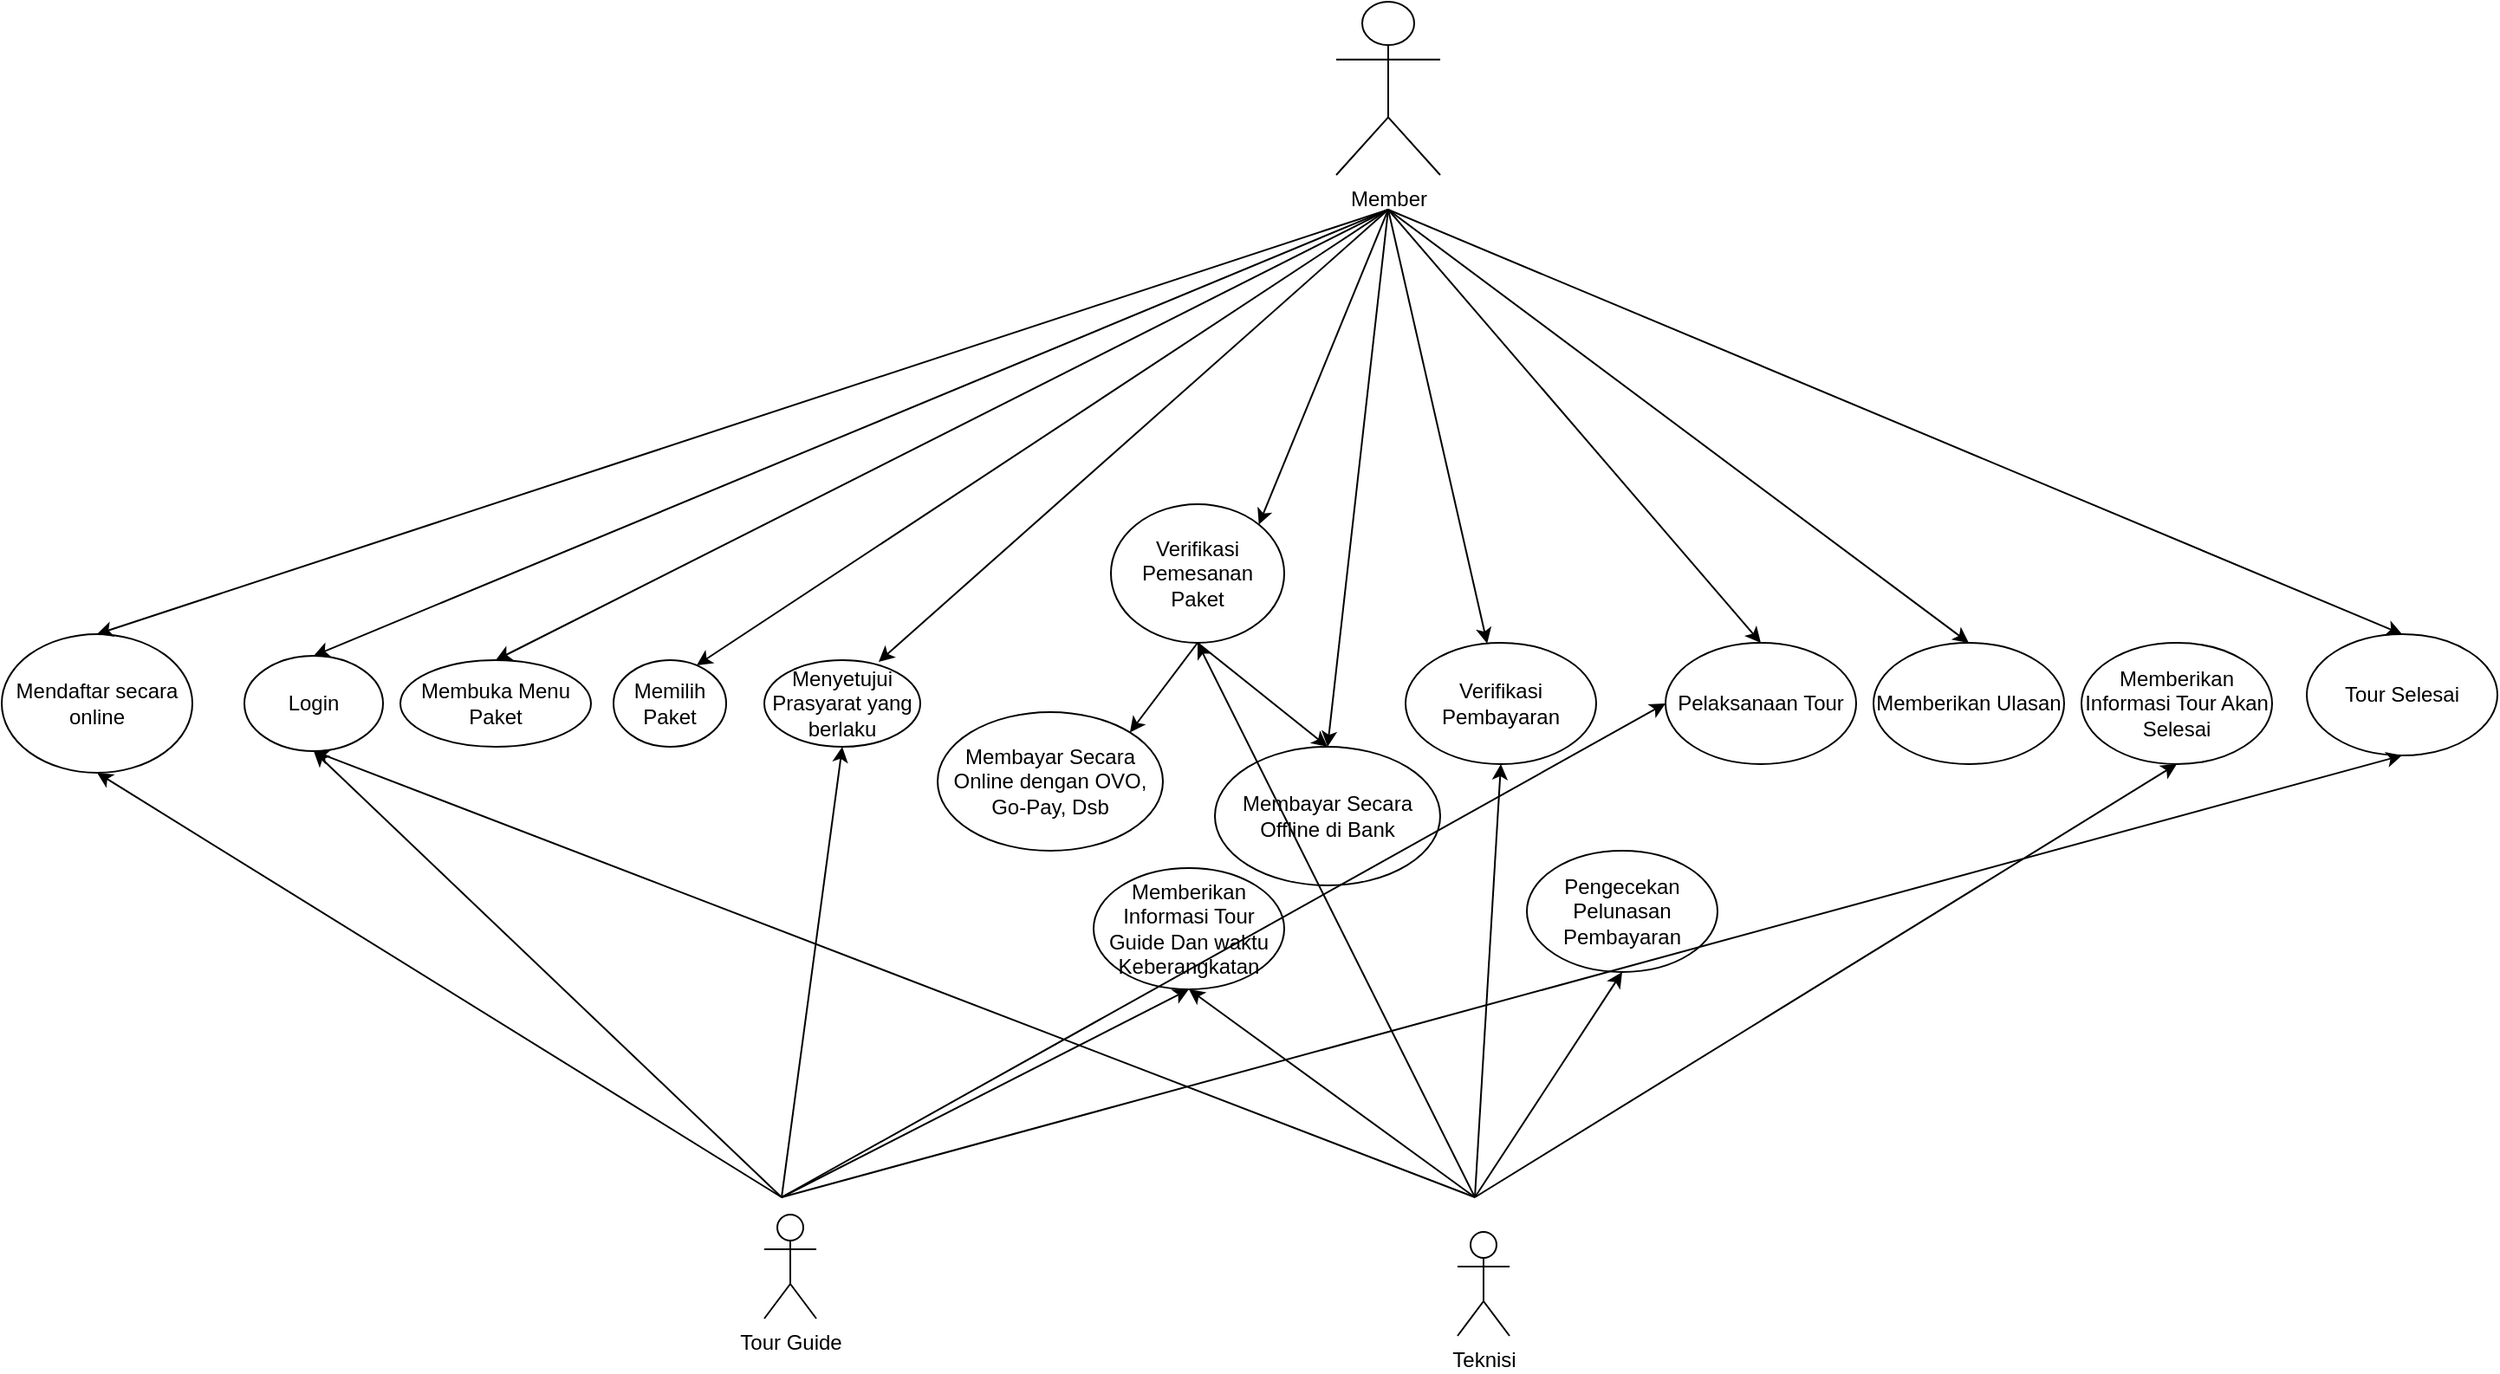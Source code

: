 <mxfile version="12.7.9" type="github"><diagram id="0qJjZKYnqWBqrg-T3vwp" name="Page-1"><mxGraphModel dx="1198" dy="671" grid="1" gridSize="10" guides="1" tooltips="1" connect="1" arrows="1" fold="1" page="1" pageScale="1" pageWidth="850" pageHeight="1100" math="0" shadow="0"><root><mxCell id="0"/><mxCell id="1" parent="0"/><mxCell id="lJs_74BfB78AcvyBBqLS-1" value="Member" style="shape=umlActor;verticalLabelPosition=bottom;labelBackgroundColor=#ffffff;verticalAlign=top;html=1;" vertex="1" parent="1"><mxGeometry x="890" y="150" width="60" height="100" as="geometry"/></mxCell><mxCell id="lJs_74BfB78AcvyBBqLS-2" value="Mendaftar secara online " style="ellipse;whiteSpace=wrap;html=1;" vertex="1" parent="1"><mxGeometry x="120" y="515" width="110" height="80" as="geometry"/></mxCell><mxCell id="lJs_74BfB78AcvyBBqLS-3" value="Login" style="ellipse;whiteSpace=wrap;html=1;" vertex="1" parent="1"><mxGeometry x="260" y="527.5" width="80" height="55" as="geometry"/></mxCell><mxCell id="lJs_74BfB78AcvyBBqLS-4" value="Membuka Menu Paket" style="ellipse;whiteSpace=wrap;html=1;" vertex="1" parent="1"><mxGeometry x="350" y="530" width="110" height="50" as="geometry"/></mxCell><mxCell id="lJs_74BfB78AcvyBBqLS-5" value="Memilih Paket" style="ellipse;whiteSpace=wrap;html=1;" vertex="1" parent="1"><mxGeometry x="473" y="530" width="65" height="50" as="geometry"/></mxCell><mxCell id="lJs_74BfB78AcvyBBqLS-6" value="Menyetujui Prasyarat yang berlaku" style="ellipse;whiteSpace=wrap;html=1;" vertex="1" parent="1"><mxGeometry x="560" y="530" width="90" height="50" as="geometry"/></mxCell><mxCell id="lJs_74BfB78AcvyBBqLS-10" value="Membayar Secara Offline di Bank" style="ellipse;whiteSpace=wrap;html=1;" vertex="1" parent="1"><mxGeometry x="820" y="580" width="130" height="80" as="geometry"/></mxCell><mxCell id="lJs_74BfB78AcvyBBqLS-11" value="Membayar Secara Online dengan OVO, Go-Pay, Dsb" style="ellipse;whiteSpace=wrap;html=1;" vertex="1" parent="1"><mxGeometry x="660" y="560" width="130" height="80" as="geometry"/></mxCell><mxCell id="lJs_74BfB78AcvyBBqLS-12" value="Verifikasi Pembayaran" style="ellipse;whiteSpace=wrap;html=1;" vertex="1" parent="1"><mxGeometry x="930" y="520" width="110" height="70" as="geometry"/></mxCell><mxCell id="lJs_74BfB78AcvyBBqLS-13" value="Memberikan Informasi Tour Guide Dan waktu Keberangkatan" style="ellipse;whiteSpace=wrap;html=1;" vertex="1" parent="1"><mxGeometry x="750" y="650" width="110" height="70" as="geometry"/></mxCell><mxCell id="lJs_74BfB78AcvyBBqLS-14" value="Pengecekan Pelunasan Pembayaran" style="ellipse;whiteSpace=wrap;html=1;" vertex="1" parent="1"><mxGeometry x="1000" y="640" width="110" height="70" as="geometry"/></mxCell><mxCell id="lJs_74BfB78AcvyBBqLS-15" value="Pelaksanaan Tour " style="ellipse;whiteSpace=wrap;html=1;" vertex="1" parent="1"><mxGeometry x="1080" y="520" width="110" height="70" as="geometry"/></mxCell><mxCell id="lJs_74BfB78AcvyBBqLS-16" value="Memberikan Informasi Tour Akan Selesai" style="ellipse;whiteSpace=wrap;html=1;" vertex="1" parent="1"><mxGeometry x="1320" y="520" width="110" height="70" as="geometry"/></mxCell><mxCell id="lJs_74BfB78AcvyBBqLS-17" value="Memberikan Ulasan" style="ellipse;whiteSpace=wrap;html=1;" vertex="1" parent="1"><mxGeometry x="1200" y="520" width="110" height="70" as="geometry"/></mxCell><mxCell id="lJs_74BfB78AcvyBBqLS-18" value="Tour Selesai" style="ellipse;whiteSpace=wrap;html=1;" vertex="1" parent="1"><mxGeometry x="1450" y="515" width="110" height="70" as="geometry"/></mxCell><mxCell id="lJs_74BfB78AcvyBBqLS-19" value="" style="endArrow=classic;html=1;entryX=0.5;entryY=0;entryDx=0;entryDy=0;" edge="1" parent="1" target="lJs_74BfB78AcvyBBqLS-2"><mxGeometry width="50" height="50" relative="1" as="geometry"><mxPoint x="920" y="270" as="sourcePoint"/><mxPoint x="250" y="360" as="targetPoint"/></mxGeometry></mxCell><mxCell id="lJs_74BfB78AcvyBBqLS-20" value="" style="endArrow=classic;html=1;entryX=0.5;entryY=0;entryDx=0;entryDy=0;" edge="1" parent="1" target="lJs_74BfB78AcvyBBqLS-3"><mxGeometry width="50" height="50" relative="1" as="geometry"><mxPoint x="920" y="270" as="sourcePoint"/><mxPoint x="330" y="375" as="targetPoint"/></mxGeometry></mxCell><mxCell id="lJs_74BfB78AcvyBBqLS-21" value="" style="endArrow=classic;html=1;entryX=0.5;entryY=0;entryDx=0;entryDy=0;" edge="1" parent="1" target="lJs_74BfB78AcvyBBqLS-4"><mxGeometry width="50" height="50" relative="1" as="geometry"><mxPoint x="920" y="270" as="sourcePoint"/><mxPoint x="480" y="385" as="targetPoint"/></mxGeometry></mxCell><mxCell id="lJs_74BfB78AcvyBBqLS-22" value="" style="endArrow=classic;html=1;entryX=0.738;entryY=0.06;entryDx=0;entryDy=0;entryPerimeter=0;" edge="1" parent="1" target="lJs_74BfB78AcvyBBqLS-5"><mxGeometry width="50" height="50" relative="1" as="geometry"><mxPoint x="920" y="270" as="sourcePoint"/><mxPoint x="550" y="380" as="targetPoint"/></mxGeometry></mxCell><mxCell id="lJs_74BfB78AcvyBBqLS-23" value="" style="endArrow=classic;html=1;entryX=0.733;entryY=0.02;entryDx=0;entryDy=0;entryPerimeter=0;" edge="1" parent="1" target="lJs_74BfB78AcvyBBqLS-6"><mxGeometry width="50" height="50" relative="1" as="geometry"><mxPoint x="920" y="270" as="sourcePoint"/><mxPoint x="560" y="390" as="targetPoint"/></mxGeometry></mxCell><mxCell id="lJs_74BfB78AcvyBBqLS-24" value="" style="endArrow=classic;html=1;entryX=0.5;entryY=0;entryDx=0;entryDy=0;" edge="1" parent="1" target="lJs_74BfB78AcvyBBqLS-10"><mxGeometry width="50" height="50" relative="1" as="geometry"><mxPoint x="920" y="270" as="sourcePoint"/><mxPoint x="645.97" y="551" as="targetPoint"/></mxGeometry></mxCell><mxCell id="lJs_74BfB78AcvyBBqLS-25" value="" style="endArrow=classic;html=1;entryX=1;entryY=0;entryDx=0;entryDy=0;exitX=0.5;exitY=1;exitDx=0;exitDy=0;" edge="1" parent="1" target="lJs_74BfB78AcvyBBqLS-11" source="lJs_74BfB78AcvyBBqLS-9"><mxGeometry width="50" height="50" relative="1" as="geometry"><mxPoint x="1000" y="170" as="sourcePoint"/><mxPoint x="655.97" y="561" as="targetPoint"/></mxGeometry></mxCell><mxCell id="lJs_74BfB78AcvyBBqLS-26" value="" style="endArrow=classic;html=1;" edge="1" parent="1" target="lJs_74BfB78AcvyBBqLS-12"><mxGeometry width="50" height="50" relative="1" as="geometry"><mxPoint x="920" y="270" as="sourcePoint"/><mxPoint x="913.891" y="610.251" as="targetPoint"/></mxGeometry></mxCell><mxCell id="lJs_74BfB78AcvyBBqLS-27" value="" style="endArrow=classic;html=1;entryX=0.5;entryY=0;entryDx=0;entryDy=0;" edge="1" parent="1" target="lJs_74BfB78AcvyBBqLS-15"><mxGeometry width="50" height="50" relative="1" as="geometry"><mxPoint x="920" y="270" as="sourcePoint"/><mxPoint x="1125" y="530" as="targetPoint"/></mxGeometry></mxCell><mxCell id="lJs_74BfB78AcvyBBqLS-28" value="" style="endArrow=classic;html=1;entryX=0.5;entryY=0;entryDx=0;entryDy=0;" edge="1" parent="1" target="lJs_74BfB78AcvyBBqLS-17"><mxGeometry width="50" height="50" relative="1" as="geometry"><mxPoint x="920" y="270" as="sourcePoint"/><mxPoint x="1255" y="535" as="targetPoint"/></mxGeometry></mxCell><mxCell id="lJs_74BfB78AcvyBBqLS-29" value="" style="endArrow=classic;html=1;entryX=0.5;entryY=0;entryDx=0;entryDy=0;" edge="1" parent="1" target="lJs_74BfB78AcvyBBqLS-18"><mxGeometry width="50" height="50" relative="1" as="geometry"><mxPoint x="920" y="270" as="sourcePoint"/><mxPoint x="1385" y="535" as="targetPoint"/></mxGeometry></mxCell><mxCell id="lJs_74BfB78AcvyBBqLS-30" value="Teknisi" style="shape=umlActor;verticalLabelPosition=bottom;labelBackgroundColor=#ffffff;verticalAlign=top;html=1;" vertex="1" parent="1"><mxGeometry x="960" y="860" width="30" height="60" as="geometry"/></mxCell><mxCell id="lJs_74BfB78AcvyBBqLS-31" value="Tour Guide" style="shape=umlActor;verticalLabelPosition=bottom;labelBackgroundColor=#ffffff;verticalAlign=top;html=1;" vertex="1" parent="1"><mxGeometry x="560" y="850" width="30" height="60" as="geometry"/></mxCell><mxCell id="lJs_74BfB78AcvyBBqLS-32" value="" style="endArrow=classic;html=1;entryX=0.5;entryY=1;entryDx=0;entryDy=0;" edge="1" parent="1" target="lJs_74BfB78AcvyBBqLS-3"><mxGeometry width="50" height="50" relative="1" as="geometry"><mxPoint x="970" y="840" as="sourcePoint"/><mxPoint x="750" y="680" as="targetPoint"/></mxGeometry></mxCell><mxCell id="lJs_74BfB78AcvyBBqLS-33" value="" style="endArrow=classic;html=1;entryX=0.5;entryY=1;entryDx=0;entryDy=0;" edge="1" parent="1" target="lJs_74BfB78AcvyBBqLS-9"><mxGeometry width="50" height="50" relative="1" as="geometry"><mxPoint x="970" y="840" as="sourcePoint"/><mxPoint x="310" y="592.5" as="targetPoint"/></mxGeometry></mxCell><mxCell id="lJs_74BfB78AcvyBBqLS-34" value="" style="endArrow=classic;html=1;entryX=0.5;entryY=1;entryDx=0;entryDy=0;" edge="1" parent="1" target="lJs_74BfB78AcvyBBqLS-13"><mxGeometry width="50" height="50" relative="1" as="geometry"><mxPoint x="970" y="840" as="sourcePoint"/><mxPoint x="750" y="605" as="targetPoint"/></mxGeometry></mxCell><mxCell id="lJs_74BfB78AcvyBBqLS-35" value="" style="endArrow=classic;html=1;entryX=0.5;entryY=1;entryDx=0;entryDy=0;" edge="1" parent="1" target="lJs_74BfB78AcvyBBqLS-14"><mxGeometry width="50" height="50" relative="1" as="geometry"><mxPoint x="970" y="840" as="sourcePoint"/><mxPoint x="1185" y="690" as="targetPoint"/></mxGeometry></mxCell><mxCell id="lJs_74BfB78AcvyBBqLS-36" value="" style="endArrow=classic;html=1;entryX=0.5;entryY=1;entryDx=0;entryDy=0;" edge="1" parent="1" target="lJs_74BfB78AcvyBBqLS-16"><mxGeometry width="50" height="50" relative="1" as="geometry"><mxPoint x="970" y="840" as="sourcePoint"/><mxPoint x="1325" y="690" as="targetPoint"/></mxGeometry></mxCell><mxCell id="lJs_74BfB78AcvyBBqLS-37" value="" style="endArrow=classic;html=1;entryX=0.5;entryY=1;entryDx=0;entryDy=0;" edge="1" parent="1" target="lJs_74BfB78AcvyBBqLS-2"><mxGeometry width="50" height="50" relative="1" as="geometry"><mxPoint x="570" y="840" as="sourcePoint"/><mxPoint x="690" y="680" as="targetPoint"/></mxGeometry></mxCell><mxCell id="lJs_74BfB78AcvyBBqLS-38" value="" style="endArrow=classic;html=1;entryX=0.5;entryY=1;entryDx=0;entryDy=0;" edge="1" parent="1" target="lJs_74BfB78AcvyBBqLS-3"><mxGeometry width="50" height="50" relative="1" as="geometry"><mxPoint x="570" y="840" as="sourcePoint"/><mxPoint x="185" y="605" as="targetPoint"/></mxGeometry></mxCell><mxCell id="lJs_74BfB78AcvyBBqLS-39" value="" style="endArrow=classic;html=1;entryX=0.5;entryY=1;entryDx=0;entryDy=0;" edge="1" parent="1" target="lJs_74BfB78AcvyBBqLS-6"><mxGeometry width="50" height="50" relative="1" as="geometry"><mxPoint x="570" y="840" as="sourcePoint"/><mxPoint x="490" y="750" as="targetPoint"/></mxGeometry></mxCell><mxCell id="lJs_74BfB78AcvyBBqLS-40" value="" style="endArrow=classic;html=1;entryX=0.5;entryY=1;entryDx=0;entryDy=0;" edge="1" parent="1" target="lJs_74BfB78AcvyBBqLS-13"><mxGeometry width="50" height="50" relative="1" as="geometry"><mxPoint x="570" y="840" as="sourcePoint"/><mxPoint x="840" y="760" as="targetPoint"/></mxGeometry></mxCell><mxCell id="lJs_74BfB78AcvyBBqLS-42" value="" style="endArrow=classic;html=1;entryX=0.5;entryY=1;entryDx=0;entryDy=0;" edge="1" parent="1" target="lJs_74BfB78AcvyBBqLS-18"><mxGeometry width="50" height="50" relative="1" as="geometry"><mxPoint x="570" y="840" as="sourcePoint"/><mxPoint x="1040" y="680" as="targetPoint"/></mxGeometry></mxCell><mxCell id="lJs_74BfB78AcvyBBqLS-43" value="" style="endArrow=classic;html=1;entryX=0;entryY=0.5;entryDx=0;entryDy=0;" edge="1" parent="1" target="lJs_74BfB78AcvyBBqLS-15"><mxGeometry width="50" height="50" relative="1" as="geometry"><mxPoint x="570" y="840" as="sourcePoint"/><mxPoint x="950" y="630" as="targetPoint"/></mxGeometry></mxCell><mxCell id="lJs_74BfB78AcvyBBqLS-9" value="Verifikasi Pemesanan Paket" style="ellipse;whiteSpace=wrap;html=1;" vertex="1" parent="1"><mxGeometry x="760" y="440" width="100" height="80" as="geometry"/></mxCell><mxCell id="lJs_74BfB78AcvyBBqLS-45" value="" style="endArrow=classic;html=1;entryX=1;entryY=0;entryDx=0;entryDy=0;" edge="1" parent="1" target="lJs_74BfB78AcvyBBqLS-9"><mxGeometry width="50" height="50" relative="1" as="geometry"><mxPoint x="920" y="270" as="sourcePoint"/><mxPoint x="780.962" y="601.716" as="targetPoint"/></mxGeometry></mxCell><mxCell id="lJs_74BfB78AcvyBBqLS-46" value="" style="endArrow=classic;html=1;exitX=0.5;exitY=1;exitDx=0;exitDy=0;entryX=0.5;entryY=0;entryDx=0;entryDy=0;" edge="1" parent="1" source="lJs_74BfB78AcvyBBqLS-9" target="lJs_74BfB78AcvyBBqLS-10"><mxGeometry width="50" height="50" relative="1" as="geometry"><mxPoint x="810" y="560" as="sourcePoint"/><mxPoint x="860" y="510" as="targetPoint"/></mxGeometry></mxCell><mxCell id="lJs_74BfB78AcvyBBqLS-47" value="" style="endArrow=classic;html=1;entryX=0.5;entryY=1;entryDx=0;entryDy=0;" edge="1" parent="1" target="lJs_74BfB78AcvyBBqLS-12"><mxGeometry width="50" height="50" relative="1" as="geometry"><mxPoint x="970" y="840" as="sourcePoint"/><mxPoint x="1000" y="610" as="targetPoint"/></mxGeometry></mxCell></root></mxGraphModel></diagram></mxfile>